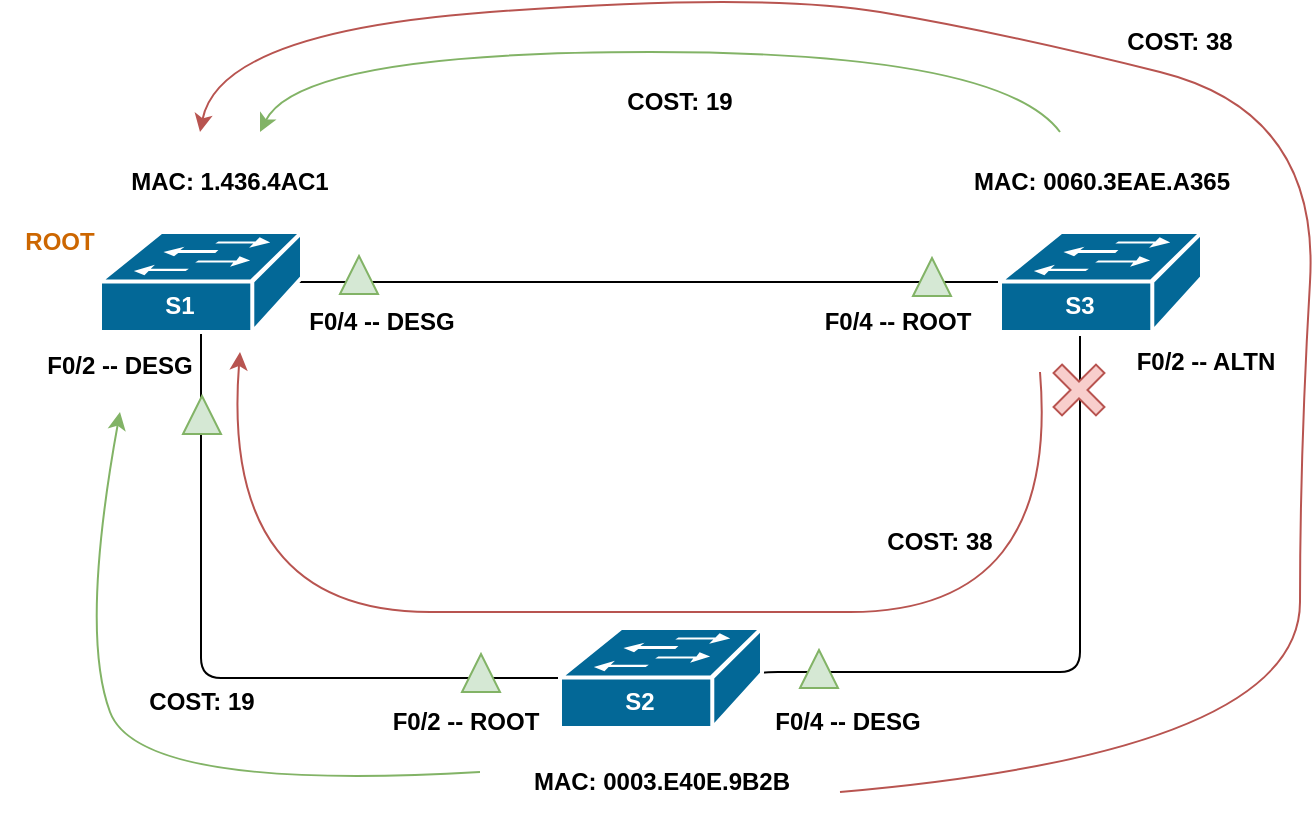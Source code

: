 <mxfile version="20.3.0" type="github">
  <diagram id="FSqGW_gwmn6mpwqzGmPX" name="Страница 1">
    <mxGraphModel dx="1550" dy="835" grid="1" gridSize="10" guides="1" tooltips="1" connect="1" arrows="1" fold="1" page="1" pageScale="1" pageWidth="2336" pageHeight="1654" math="0" shadow="0">
      <root>
        <mxCell id="0" />
        <mxCell id="1" parent="0" />
        <mxCell id="iCD_IcLdnUCjqHumPRnd-8" style="edgeStyle=orthogonalEdgeStyle;rounded=1;orthogonalLoop=1;jettySize=auto;html=1;exitX=0.5;exitY=0.98;exitDx=0;exitDy=0;exitPerimeter=0;entryX=0;entryY=0.5;entryDx=0;entryDy=0;entryPerimeter=0;strokeColor=default;endArrow=none;endFill=0;" parent="1" source="iCD_IcLdnUCjqHumPRnd-1" target="iCD_IcLdnUCjqHumPRnd-3" edge="1">
          <mxGeometry relative="1" as="geometry" />
        </mxCell>
        <mxCell id="iCD_IcLdnUCjqHumPRnd-9" style="edgeStyle=orthogonalEdgeStyle;rounded=1;orthogonalLoop=1;jettySize=auto;html=1;exitX=0.98;exitY=0.5;exitDx=0;exitDy=0;exitPerimeter=0;entryX=0;entryY=0.5;entryDx=0;entryDy=0;entryPerimeter=0;strokeColor=default;endArrow=none;endFill=0;" parent="1" source="iCD_IcLdnUCjqHumPRnd-1" target="iCD_IcLdnUCjqHumPRnd-2" edge="1">
          <mxGeometry relative="1" as="geometry" />
        </mxCell>
        <mxCell id="iCD_IcLdnUCjqHumPRnd-1" value="" style="shape=mxgraph.cisco.switches.workgroup_switch;sketch=0;html=1;pointerEvents=1;dashed=0;fillColor=#036897;strokeColor=#ffffff;strokeWidth=2;verticalLabelPosition=bottom;verticalAlign=top;align=center;outlineConnect=0;" parent="1" vertex="1">
          <mxGeometry x="330" y="270" width="101" height="50" as="geometry" />
        </mxCell>
        <mxCell id="iCD_IcLdnUCjqHumPRnd-7" style="edgeStyle=orthogonalEdgeStyle;rounded=1;orthogonalLoop=1;jettySize=auto;html=1;exitX=0.5;exitY=1;exitDx=0;exitDy=0;entryX=0.98;entryY=0.5;entryDx=0;entryDy=0;entryPerimeter=0;strokeColor=default;endArrow=none;endFill=0;startArrow=none;" parent="1" source="iCD_IcLdnUCjqHumPRnd-11" target="iCD_IcLdnUCjqHumPRnd-3" edge="1">
          <mxGeometry relative="1" as="geometry">
            <Array as="points">
              <mxPoint x="820" y="490" />
              <mxPoint x="659" y="490" />
            </Array>
          </mxGeometry>
        </mxCell>
        <mxCell id="iCD_IcLdnUCjqHumPRnd-2" value="" style="shape=mxgraph.cisco.switches.workgroup_switch;sketch=0;html=1;pointerEvents=1;dashed=0;fillColor=#036897;strokeColor=#ffffff;strokeWidth=2;verticalLabelPosition=bottom;verticalAlign=top;align=center;outlineConnect=0;" parent="1" vertex="1">
          <mxGeometry x="780" y="270" width="101" height="50" as="geometry" />
        </mxCell>
        <mxCell id="iCD_IcLdnUCjqHumPRnd-3" value="" style="shape=mxgraph.cisco.switches.workgroup_switch;sketch=0;html=1;pointerEvents=1;dashed=0;fillColor=#036897;strokeColor=#ffffff;strokeWidth=2;verticalLabelPosition=bottom;verticalAlign=top;align=center;outlineConnect=0;" parent="1" vertex="1">
          <mxGeometry x="560" y="468" width="101" height="50" as="geometry" />
        </mxCell>
        <mxCell id="iCD_IcLdnUCjqHumPRnd-10" value="&lt;b&gt;S1&lt;/b&gt;" style="text;html=1;strokeColor=none;fillColor=none;align=center;verticalAlign=middle;whiteSpace=wrap;rounded=0;fontColor=#FFFFFF;" parent="1" vertex="1">
          <mxGeometry x="340" y="292" width="60" height="30" as="geometry" />
        </mxCell>
        <mxCell id="iCD_IcLdnUCjqHumPRnd-11" value="&lt;b&gt;S3&lt;/b&gt;" style="text;html=1;strokeColor=none;fillColor=none;align=center;verticalAlign=middle;whiteSpace=wrap;rounded=0;fontColor=#FFFFFF;" parent="1" vertex="1">
          <mxGeometry x="790" y="292" width="60" height="30" as="geometry" />
        </mxCell>
        <mxCell id="iCD_IcLdnUCjqHumPRnd-12" value="&lt;b&gt;S2&lt;/b&gt;" style="text;html=1;strokeColor=none;fillColor=none;align=center;verticalAlign=middle;whiteSpace=wrap;rounded=0;fontColor=#FFFFFF;" parent="1" vertex="1">
          <mxGeometry x="570" y="490" width="60" height="30" as="geometry" />
        </mxCell>
        <mxCell id="iCD_IcLdnUCjqHumPRnd-13" value="&lt;b&gt;MAC:&amp;nbsp;1.436.4AC1&lt;/b&gt;" style="text;html=1;strokeColor=none;fillColor=none;align=center;verticalAlign=middle;whiteSpace=wrap;rounded=0;fontColor=#000000;" parent="1" vertex="1">
          <mxGeometry x="320" y="230" width="150" height="30" as="geometry" />
        </mxCell>
        <mxCell id="iCD_IcLdnUCjqHumPRnd-14" value="&lt;b&gt;MAC:&amp;nbsp;0003.E40E.9B2B&lt;/b&gt;" style="text;html=1;strokeColor=none;fillColor=none;align=center;verticalAlign=middle;whiteSpace=wrap;rounded=0;fontColor=#000000;" parent="1" vertex="1">
          <mxGeometry x="535.5" y="530" width="150" height="30" as="geometry" />
        </mxCell>
        <mxCell id="iCD_IcLdnUCjqHumPRnd-15" value="&lt;b&gt;MAC:&amp;nbsp;0060.3EAE.A365&lt;/b&gt;" style="text;html=1;strokeColor=none;fillColor=none;align=center;verticalAlign=middle;whiteSpace=wrap;rounded=0;fontColor=#000000;" parent="1" vertex="1">
          <mxGeometry x="755.5" y="230" width="150" height="30" as="geometry" />
        </mxCell>
        <mxCell id="iCD_IcLdnUCjqHumPRnd-16" value="&lt;b&gt;&lt;font&gt;ROOT&lt;/font&gt;&lt;/b&gt;" style="text;html=1;strokeColor=none;fillColor=none;align=center;verticalAlign=middle;whiteSpace=wrap;rounded=0;fontColor=#CC6600;" parent="1" vertex="1">
          <mxGeometry x="280" y="260" width="60" height="30" as="geometry" />
        </mxCell>
        <mxCell id="iCD_IcLdnUCjqHumPRnd-17" value="&lt;font color=&quot;#000000&quot;&gt;&lt;b&gt;F0/2 -- DESG&lt;/b&gt;&lt;/font&gt;" style="text;html=1;strokeColor=none;fillColor=none;align=center;verticalAlign=middle;whiteSpace=wrap;rounded=0;fontColor=#CC6600;" parent="1" vertex="1">
          <mxGeometry x="300" y="322" width="80" height="30" as="geometry" />
        </mxCell>
        <mxCell id="iCD_IcLdnUCjqHumPRnd-18" value="&lt;font color=&quot;#000000&quot;&gt;&lt;b&gt;F0/2 -- ROOT&lt;/b&gt;&lt;/font&gt;" style="text;html=1;strokeColor=none;fillColor=none;align=center;verticalAlign=middle;whiteSpace=wrap;rounded=0;fontColor=#CC6600;" parent="1" vertex="1">
          <mxGeometry x="470" y="500" width="85.5" height="30" as="geometry" />
        </mxCell>
        <mxCell id="iCD_IcLdnUCjqHumPRnd-19" value="&lt;font color=&quot;#000000&quot;&gt;&lt;b&gt;F0/4 -- DESG&lt;/b&gt;&lt;/font&gt;" style="text;html=1;strokeColor=none;fillColor=none;align=center;verticalAlign=middle;whiteSpace=wrap;rounded=0;fontColor=#CC6600;" parent="1" vertex="1">
          <mxGeometry x="661" y="500" width="85.5" height="30" as="geometry" />
        </mxCell>
        <mxCell id="iCD_IcLdnUCjqHumPRnd-20" value="&lt;font color=&quot;#000000&quot;&gt;&lt;b&gt;F0/2 -- ALTN&lt;/b&gt;&lt;/font&gt;" style="text;html=1;strokeColor=none;fillColor=none;align=center;verticalAlign=middle;whiteSpace=wrap;rounded=0;fontColor=#CC6600;" parent="1" vertex="1">
          <mxGeometry x="840" y="320" width="85.5" height="30" as="geometry" />
        </mxCell>
        <mxCell id="iCD_IcLdnUCjqHumPRnd-21" value="&lt;font color=&quot;#000000&quot;&gt;&lt;b&gt;F0/4 -- ROOT&lt;/b&gt;&lt;/font&gt;" style="text;html=1;strokeColor=none;fillColor=none;align=center;verticalAlign=middle;whiteSpace=wrap;rounded=0;fontColor=#CC6600;" parent="1" vertex="1">
          <mxGeometry x="685.5" y="300" width="85.5" height="30" as="geometry" />
        </mxCell>
        <mxCell id="iCD_IcLdnUCjqHumPRnd-22" value="" style="shape=cross;whiteSpace=wrap;html=1;rotation=45;fillColor=#f8cecc;strokeColor=#b85450;" parent="1" vertex="1">
          <mxGeometry x="804.5" y="334" width="30" height="30" as="geometry" />
        </mxCell>
        <mxCell id="iCD_IcLdnUCjqHumPRnd-25" value="&lt;font color=&quot;#000000&quot;&gt;&lt;b&gt;F0/4 -- DESG&lt;/b&gt;&lt;/font&gt;" style="text;html=1;strokeColor=none;fillColor=none;align=center;verticalAlign=middle;whiteSpace=wrap;rounded=0;fontColor=#CC6600;" parent="1" vertex="1">
          <mxGeometry x="431" y="300" width="80" height="30" as="geometry" />
        </mxCell>
        <mxCell id="iCD_IcLdnUCjqHumPRnd-28" value="" style="curved=1;endArrow=classic;html=1;rounded=1;strokeColor=#82b366;fontColor=#000000;fillColor=#d5e8d4;" parent="1" edge="1">
          <mxGeometry width="50" height="50" relative="1" as="geometry">
            <mxPoint x="810" y="220" as="sourcePoint" />
            <mxPoint x="410" y="220" as="targetPoint" />
            <Array as="points">
              <mxPoint x="780" y="180" />
              <mxPoint x="430" y="180" />
            </Array>
          </mxGeometry>
        </mxCell>
        <mxCell id="iCD_IcLdnUCjqHumPRnd-29" value="&lt;b&gt;COST: 19&lt;/b&gt;" style="text;html=1;strokeColor=none;fillColor=none;align=center;verticalAlign=middle;whiteSpace=wrap;rounded=0;fontColor=#000000;" parent="1" vertex="1">
          <mxGeometry x="590" y="190" width="60" height="30" as="geometry" />
        </mxCell>
        <mxCell id="iCD_IcLdnUCjqHumPRnd-30" value="" style="curved=1;endArrow=classic;html=1;rounded=1;strokeColor=#b85450;fontColor=#000000;fillColor=#f8cecc;" parent="1" edge="1">
          <mxGeometry width="50" height="50" relative="1" as="geometry">
            <mxPoint x="700" y="550" as="sourcePoint" />
            <mxPoint x="380" y="220" as="targetPoint" />
            <Array as="points">
              <mxPoint x="930" y="530" />
              <mxPoint x="930" y="380" />
              <mxPoint x="940" y="210" />
              <mxPoint x="780" y="170" />
              <mxPoint x="660" y="150" />
              <mxPoint x="390" y="170" />
            </Array>
          </mxGeometry>
        </mxCell>
        <mxCell id="iCD_IcLdnUCjqHumPRnd-31" value="&lt;b&gt;COST: 38&lt;br&gt;&lt;/b&gt;" style="text;html=1;strokeColor=none;fillColor=none;align=center;verticalAlign=middle;whiteSpace=wrap;rounded=0;fontColor=#000000;" parent="1" vertex="1">
          <mxGeometry x="840" y="160" width="60" height="30" as="geometry" />
        </mxCell>
        <mxCell id="iCD_IcLdnUCjqHumPRnd-32" value="" style="curved=1;endArrow=classic;html=1;rounded=1;strokeColor=#82b366;fontColor=#000000;fillColor=#d5e8d4;" parent="1" edge="1">
          <mxGeometry width="50" height="50" relative="1" as="geometry">
            <mxPoint x="520" y="540" as="sourcePoint" />
            <mxPoint x="340" y="360" as="targetPoint" />
            <Array as="points">
              <mxPoint x="350" y="550" />
              <mxPoint x="320" y="470" />
            </Array>
          </mxGeometry>
        </mxCell>
        <mxCell id="iCD_IcLdnUCjqHumPRnd-33" value="&lt;b&gt;COST: 19&lt;/b&gt;" style="text;html=1;strokeColor=none;fillColor=none;align=center;verticalAlign=middle;whiteSpace=wrap;rounded=0;fontColor=#000000;" parent="1" vertex="1">
          <mxGeometry x="350.5" y="490" width="60" height="30" as="geometry" />
        </mxCell>
        <mxCell id="iCD_IcLdnUCjqHumPRnd-34" value="" style="curved=1;endArrow=classic;html=1;rounded=1;strokeColor=#b85450;fontColor=#000000;fillColor=#f8cecc;" parent="1" edge="1">
          <mxGeometry width="50" height="50" relative="1" as="geometry">
            <mxPoint x="800" y="340" as="sourcePoint" />
            <mxPoint x="400" y="330" as="targetPoint" />
            <Array as="points">
              <mxPoint x="810" y="460" />
              <mxPoint x="600" y="460" />
              <mxPoint x="390" y="460" />
            </Array>
          </mxGeometry>
        </mxCell>
        <mxCell id="iCD_IcLdnUCjqHumPRnd-36" value="&lt;b&gt;COST: 38&lt;br&gt;&lt;/b&gt;" style="text;html=1;strokeColor=none;fillColor=none;align=center;verticalAlign=middle;whiteSpace=wrap;rounded=0;fontColor=#000000;" parent="1" vertex="1">
          <mxGeometry x="720" y="410" width="60" height="30" as="geometry" />
        </mxCell>
        <mxCell id="iCD_IcLdnUCjqHumPRnd-37" value="" style="triangle;whiteSpace=wrap;html=1;rotation=-90;fillColor=#d5e8d4;strokeColor=#82b366;" parent="1" vertex="1">
          <mxGeometry x="450" y="282" width="19" height="19" as="geometry" />
        </mxCell>
        <mxCell id="iCD_IcLdnUCjqHumPRnd-39" value="" style="triangle;whiteSpace=wrap;html=1;rotation=-90;fillColor=#d5e8d4;strokeColor=#82b366;" parent="1" vertex="1">
          <mxGeometry x="736.5" y="283" width="19" height="19" as="geometry" />
        </mxCell>
        <mxCell id="iCD_IcLdnUCjqHumPRnd-41" value="" style="triangle;whiteSpace=wrap;html=1;rotation=-90;fillColor=#d5e8d4;strokeColor=#82b366;" parent="1" vertex="1">
          <mxGeometry x="371.5" y="352" width="19" height="19" as="geometry" />
        </mxCell>
        <mxCell id="iCD_IcLdnUCjqHumPRnd-43" value="" style="triangle;whiteSpace=wrap;html=1;rotation=-90;fillColor=#d5e8d4;strokeColor=#82b366;" parent="1" vertex="1">
          <mxGeometry x="511" y="481" width="19" height="19" as="geometry" />
        </mxCell>
        <mxCell id="iCD_IcLdnUCjqHumPRnd-44" value="" style="triangle;whiteSpace=wrap;html=1;rotation=-90;fillColor=#d5e8d4;strokeColor=#82b366;" parent="1" vertex="1">
          <mxGeometry x="680" y="479" width="19" height="19" as="geometry" />
        </mxCell>
      </root>
    </mxGraphModel>
  </diagram>
</mxfile>
